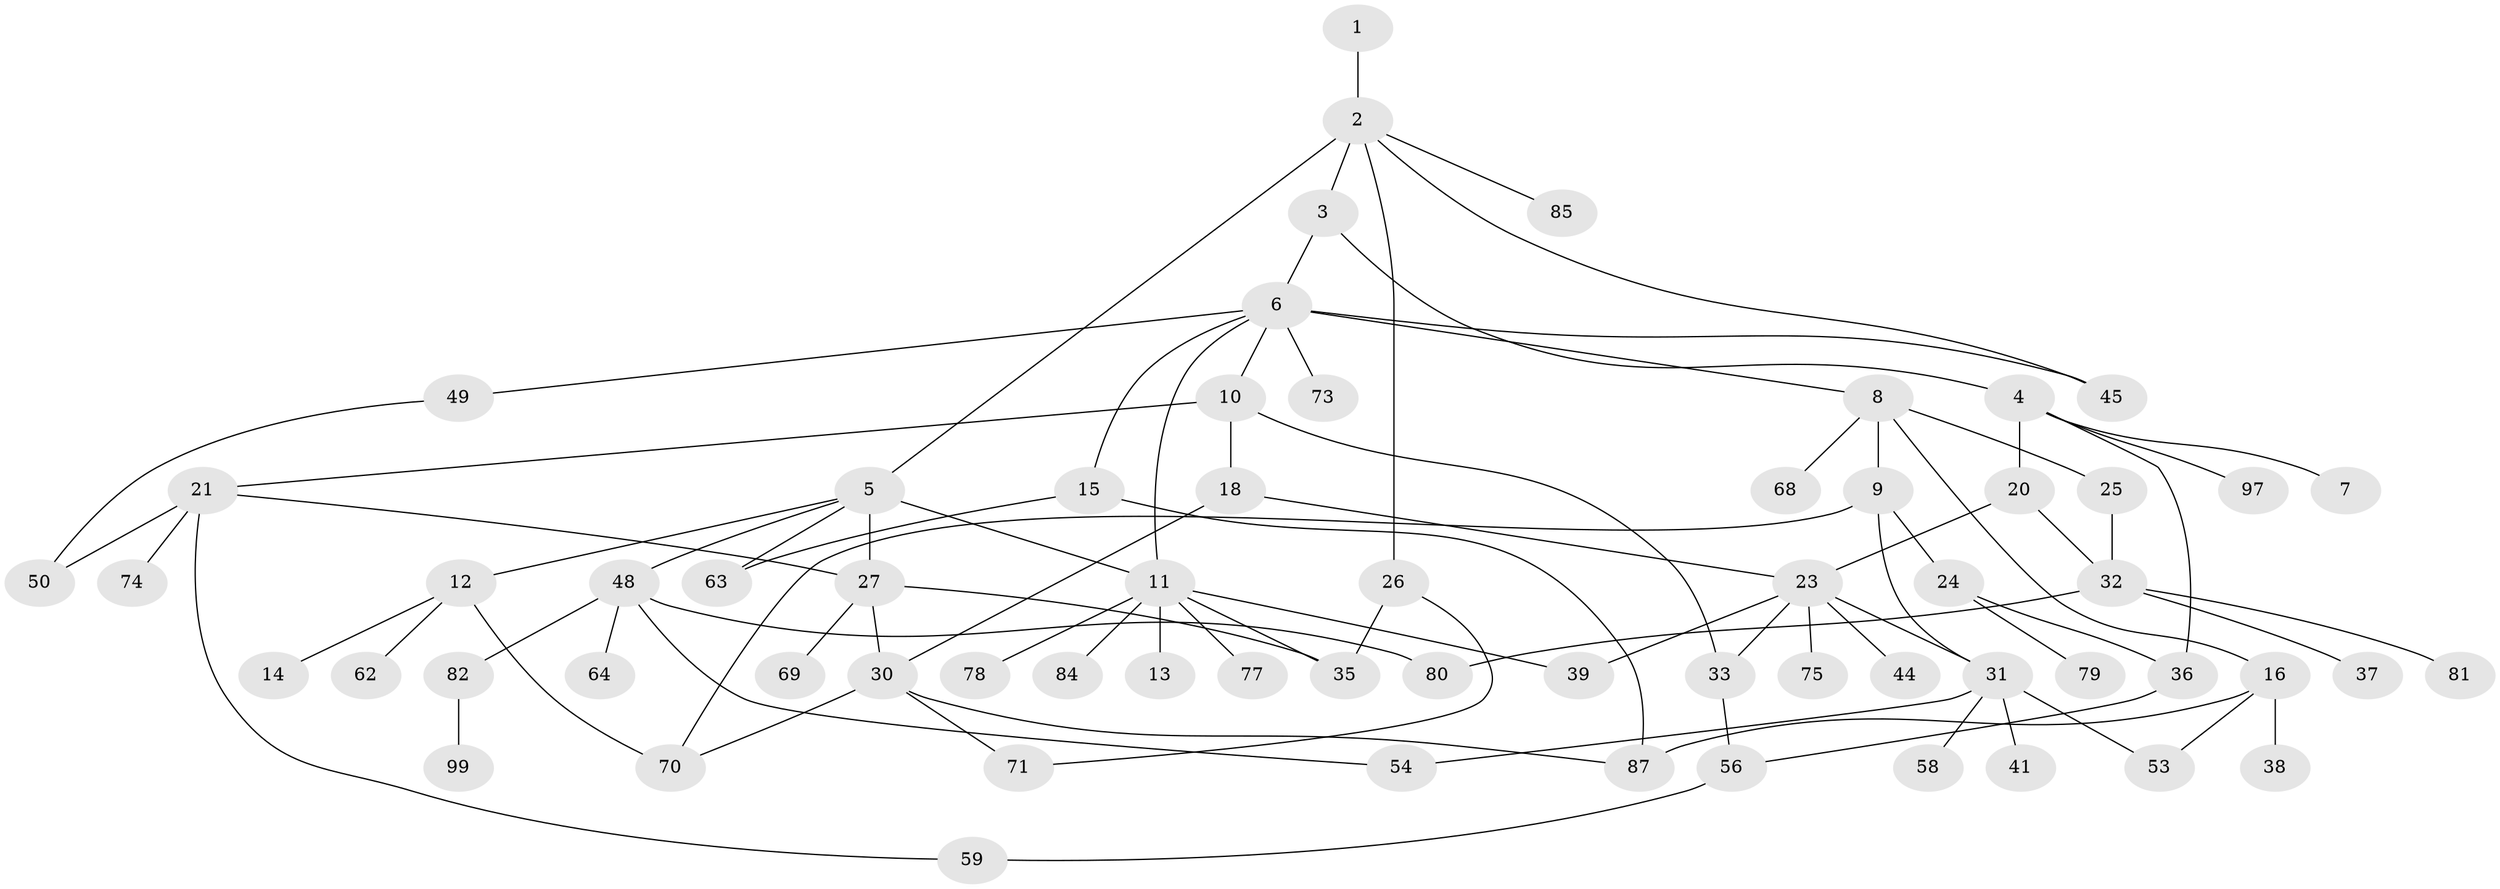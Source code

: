 // original degree distribution, {2: 0.31, 7: 0.03, 4: 0.09, 6: 0.03, 5: 0.06, 8: 0.01, 1: 0.33, 3: 0.14}
// Generated by graph-tools (version 1.1) at 2025/54/02/21/25 11:54:43]
// undirected, 65 vertices, 88 edges
graph export_dot {
graph [start="1"]
  node [color=gray90,style=filled];
  1 [super="+19"];
  2;
  3 [super="+34"];
  4 [super="+22"];
  5 [super="+40"];
  6 [super="+43"];
  7;
  8 [super="+91"];
  9 [super="+65"];
  10 [super="+17"];
  11 [super="+42"];
  12;
  13;
  14;
  15 [super="+55"];
  16 [super="+96"];
  18 [super="+98"];
  20;
  21 [super="+66"];
  23 [super="+29"];
  24 [super="+90"];
  25 [super="+94"];
  26 [super="+47"];
  27 [super="+28"];
  30 [super="+46"];
  31 [super="+95"];
  32 [super="+51"];
  33;
  35 [super="+61"];
  36 [super="+52"];
  37 [super="+57"];
  38;
  39;
  41;
  44 [super="+93"];
  45 [super="+72"];
  48 [super="+92"];
  49;
  50 [super="+60"];
  53 [super="+83"];
  54 [super="+67"];
  56 [super="+88"];
  58;
  59;
  62 [super="+86"];
  63;
  64;
  68 [super="+76"];
  69;
  70;
  71;
  73;
  74;
  75;
  77;
  78;
  79;
  80 [super="+89"];
  81;
  82;
  84;
  85;
  87 [super="+100"];
  97;
  99;
  1 -- 2;
  2 -- 3;
  2 -- 5 [weight=2];
  2 -- 26;
  2 -- 45;
  2 -- 85;
  3 -- 4;
  3 -- 6;
  4 -- 7;
  4 -- 20;
  4 -- 36;
  4 -- 97;
  5 -- 12;
  5 -- 48;
  5 -- 63;
  5 -- 11;
  5 -- 27;
  6 -- 8;
  6 -- 10;
  6 -- 11;
  6 -- 15;
  6 -- 49;
  6 -- 73;
  6 -- 45;
  8 -- 9;
  8 -- 16;
  8 -- 25;
  8 -- 68;
  9 -- 24;
  9 -- 31;
  9 -- 70;
  10 -- 18;
  10 -- 21;
  10 -- 33;
  11 -- 13;
  11 -- 77;
  11 -- 84;
  11 -- 39;
  11 -- 78;
  11 -- 35;
  12 -- 14;
  12 -- 62;
  12 -- 70;
  15 -- 63;
  15 -- 87;
  16 -- 38;
  16 -- 87;
  16 -- 53;
  18 -- 30 [weight=2];
  18 -- 23;
  20 -- 23;
  20 -- 32;
  21 -- 27;
  21 -- 74;
  21 -- 59;
  21 -- 50;
  23 -- 44;
  23 -- 75;
  23 -- 33;
  23 -- 39;
  23 -- 31;
  24 -- 79;
  24 -- 36;
  25 -- 32;
  26 -- 35;
  26 -- 71;
  27 -- 35;
  27 -- 69;
  27 -- 30;
  30 -- 70;
  30 -- 71;
  30 -- 87;
  31 -- 41;
  31 -- 53;
  31 -- 58;
  31 -- 54;
  32 -- 37;
  32 -- 81;
  32 -- 80;
  33 -- 56;
  36 -- 56;
  48 -- 54;
  48 -- 64;
  48 -- 82;
  48 -- 80;
  49 -- 50;
  56 -- 59;
  82 -- 99;
}
